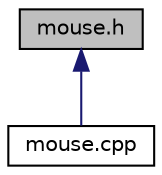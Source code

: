 digraph "mouse.h"
{
 // LATEX_PDF_SIZE
  edge [fontname="Helvetica",fontsize="10",labelfontname="Helvetica",labelfontsize="10"];
  node [fontname="Helvetica",fontsize="10",shape=record];
  Node15 [label="mouse.h",height=0.2,width=0.4,color="black", fillcolor="grey75", style="filled", fontcolor="black",tooltip="Mouse driver header file. Provides a class for all mouse related functionality at a kernel level."];
  Node15 -> Node16 [dir="back",color="midnightblue",fontsize="10",style="solid",fontname="Helvetica"];
  Node16 [label="mouse.cpp",height=0.2,width=0.4,color="black", fillcolor="white", style="filled",URL="$mouse_8cpp.html",tooltip="Mouse driver definitions file."];
}
